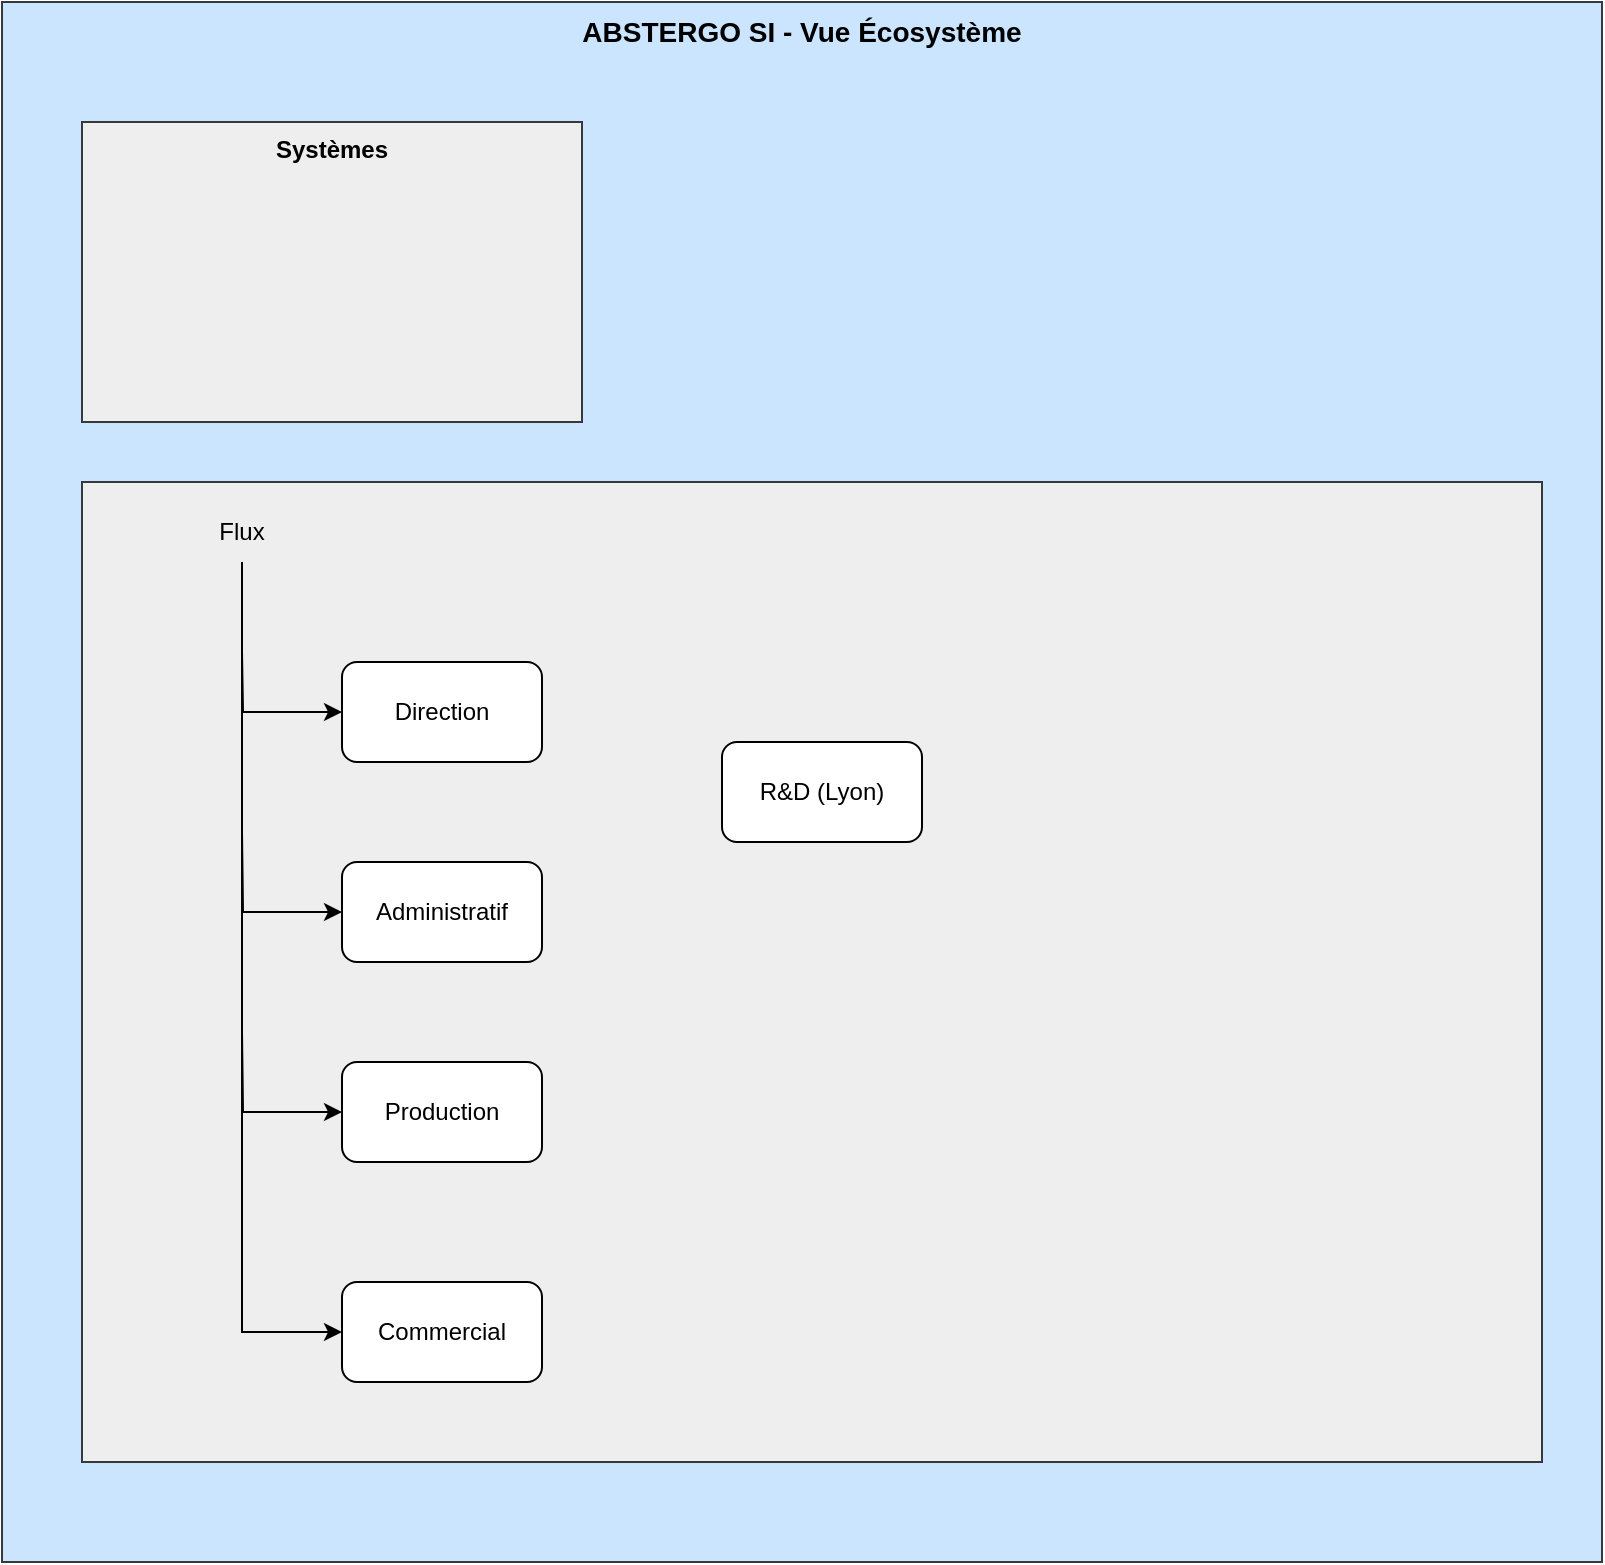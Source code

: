 <mxfile version="22.1.5" type="github">
  <diagram name="Page-1" id="3w2cyTi5Xr405L9pnLBw">
    <mxGraphModel dx="1434" dy="746" grid="1" gridSize="10" guides="1" tooltips="1" connect="1" arrows="1" fold="1" page="1" pageScale="1" pageWidth="850" pageHeight="1100" math="0" shadow="0">
      <root>
        <mxCell id="0" />
        <mxCell id="1" parent="0" />
        <mxCell id="_DITC9KswRP_1d-FKcaZ-1" value="&lt;b&gt;&lt;font style=&quot;font-size: 14px;&quot;&gt;ABSTERGO SI - Vue Écosystème &lt;/font&gt;&lt;/b&gt;" style="rounded=0;whiteSpace=wrap;html=1;verticalAlign=top;align=center;fillColor=#cce5ff;strokeColor=#36393d;movable=1;resizable=1;rotatable=1;deletable=1;editable=1;locked=0;connectable=1;" vertex="1" parent="1">
          <mxGeometry x="40" y="40" width="800" height="780" as="geometry" />
        </mxCell>
        <mxCell id="_DITC9KswRP_1d-FKcaZ-2" value="&lt;b&gt;Systèmes&lt;/b&gt;" style="rounded=0;whiteSpace=wrap;html=1;verticalAlign=top;align=center;movable=1;resizable=1;rotatable=1;deletable=1;editable=1;locked=0;connectable=1;fillColor=#eeeeee;strokeColor=#36393d;" vertex="1" parent="1">
          <mxGeometry x="80" y="100" width="250" height="150" as="geometry" />
        </mxCell>
        <mxCell id="_DITC9KswRP_1d-FKcaZ-4" value="" style="rounded=0;whiteSpace=wrap;html=1;fillColor=#eeeeee;strokeColor=#36393d;verticalAlign=top;fontStyle=1;movable=1;resizable=1;rotatable=1;deletable=1;editable=1;locked=0;connectable=1;" vertex="1" parent="1">
          <mxGeometry x="80" y="280" width="730" height="490" as="geometry" />
        </mxCell>
        <mxCell id="_DITC9KswRP_1d-FKcaZ-15" style="edgeStyle=orthogonalEdgeStyle;rounded=0;orthogonalLoop=1;jettySize=auto;html=1;exitX=0;exitY=0.5;exitDx=0;exitDy=0;startArrow=classic;startFill=1;endArrow=none;endFill=0;" edge="1" parent="1" source="_DITC9KswRP_1d-FKcaZ-5">
          <mxGeometry relative="1" as="geometry">
            <mxPoint x="160" y="365" as="targetPoint" />
          </mxGeometry>
        </mxCell>
        <mxCell id="_DITC9KswRP_1d-FKcaZ-5" value="Direction" style="rounded=1;whiteSpace=wrap;html=1;movable=1;resizable=1;rotatable=1;deletable=1;editable=1;locked=0;connectable=1;" vertex="1" parent="1">
          <mxGeometry x="210" y="370" width="100" height="50" as="geometry" />
        </mxCell>
        <mxCell id="_DITC9KswRP_1d-FKcaZ-16" style="edgeStyle=orthogonalEdgeStyle;rounded=0;orthogonalLoop=1;jettySize=auto;html=1;startArrow=classic;startFill=1;endArrow=none;endFill=0;" edge="1" parent="1" source="_DITC9KswRP_1d-FKcaZ-6">
          <mxGeometry relative="1" as="geometry">
            <mxPoint x="160" y="455" as="targetPoint" />
          </mxGeometry>
        </mxCell>
        <mxCell id="_DITC9KswRP_1d-FKcaZ-6" value="Administratif" style="rounded=1;whiteSpace=wrap;html=1;movable=1;resizable=1;rotatable=1;deletable=1;editable=1;locked=0;connectable=1;" vertex="1" parent="1">
          <mxGeometry x="210" y="470" width="100" height="50" as="geometry" />
        </mxCell>
        <mxCell id="_DITC9KswRP_1d-FKcaZ-17" style="edgeStyle=orthogonalEdgeStyle;rounded=0;orthogonalLoop=1;jettySize=auto;html=1;startArrow=classic;startFill=1;endArrow=none;endFill=0;" edge="1" parent="1" source="_DITC9KswRP_1d-FKcaZ-7">
          <mxGeometry relative="1" as="geometry">
            <mxPoint x="160" y="555" as="targetPoint" />
          </mxGeometry>
        </mxCell>
        <mxCell id="_DITC9KswRP_1d-FKcaZ-7" value="Production" style="rounded=1;whiteSpace=wrap;html=1;movable=1;resizable=1;rotatable=1;deletable=1;editable=1;locked=0;connectable=1;" vertex="1" parent="1">
          <mxGeometry x="210" y="570" width="100" height="50" as="geometry" />
        </mxCell>
        <mxCell id="_DITC9KswRP_1d-FKcaZ-19" style="edgeStyle=orthogonalEdgeStyle;rounded=0;orthogonalLoop=1;jettySize=auto;html=1;entryX=0.5;entryY=1;entryDx=0;entryDy=0;startArrow=classic;startFill=1;endArrow=none;endFill=0;" edge="1" parent="1" source="_DITC9KswRP_1d-FKcaZ-8" target="_DITC9KswRP_1d-FKcaZ-14">
          <mxGeometry relative="1" as="geometry" />
        </mxCell>
        <mxCell id="_DITC9KswRP_1d-FKcaZ-8" value="Commercial" style="rounded=1;whiteSpace=wrap;html=1;movable=1;resizable=1;rotatable=1;deletable=1;editable=1;locked=0;connectable=1;" vertex="1" parent="1">
          <mxGeometry x="210" y="680" width="100" height="50" as="geometry" />
        </mxCell>
        <mxCell id="_DITC9KswRP_1d-FKcaZ-14" value="Flux " style="text;html=1;strokeColor=none;fillColor=none;align=center;verticalAlign=middle;whiteSpace=wrap;rounded=0;" vertex="1" parent="1">
          <mxGeometry x="130" y="290" width="60" height="30" as="geometry" />
        </mxCell>
        <mxCell id="_DITC9KswRP_1d-FKcaZ-20" value="R&amp;amp;D (Lyon)" style="rounded=1;whiteSpace=wrap;html=1;" vertex="1" parent="1">
          <mxGeometry x="400" y="410" width="100" height="50" as="geometry" />
        </mxCell>
      </root>
    </mxGraphModel>
  </diagram>
</mxfile>
